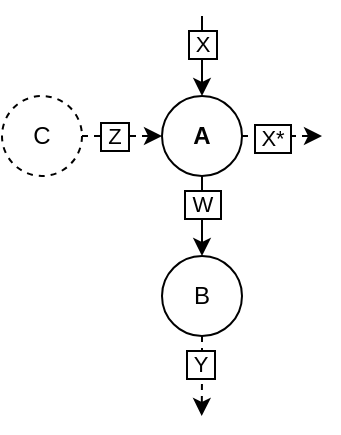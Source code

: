 <mxfile version="13.9.9" type="device" pages="2"><diagram id="wataASUWJRt7zqEckmbV" name="Object examples"><mxGraphModel dx="640" dy="440" grid="1" gridSize="10" guides="1" tooltips="1" connect="1" arrows="1" fold="1" page="1" pageScale="1" pageWidth="827" pageHeight="1169" math="0" shadow="0"><root><mxCell id="0"/><mxCell id="1" parent="0"/><mxCell id="UgMu86a0buvMJTq-uvJd-2" style="edgeStyle=orthogonalEdgeStyle;rounded=0;orthogonalLoop=1;jettySize=auto;html=1;exitX=1;exitY=0.5;exitDx=0;exitDy=0;dashed=1;" edge="1" parent="1" source="UgMu86a0buvMJTq-uvJd-1"><mxGeometry relative="1" as="geometry"><mxPoint x="320" y="300" as="targetPoint"/></mxGeometry></mxCell><mxCell id="UgMu86a0buvMJTq-uvJd-5" value="&amp;nbsp;X*&amp;nbsp;" style="edgeLabel;html=1;align=center;verticalAlign=middle;resizable=0;points=[];labelBorderColor=#000000;" vertex="1" connectable="0" parent="UgMu86a0buvMJTq-uvJd-2"><mxGeometry x="-0.278" y="-1" relative="1" as="geometry"><mxPoint as="offset"/></mxGeometry></mxCell><mxCell id="UgMu86a0buvMJTq-uvJd-3" style="edgeStyle=orthogonalEdgeStyle;rounded=0;orthogonalLoop=1;jettySize=auto;html=1;entryX=0.5;entryY=0;entryDx=0;entryDy=0;" edge="1" parent="1" target="UgMu86a0buvMJTq-uvJd-1"><mxGeometry relative="1" as="geometry"><mxPoint x="340" y="240" as="targetPoint"/><mxPoint x="260" y="240" as="sourcePoint"/><Array as="points"><mxPoint x="260" y="250"/></Array></mxGeometry></mxCell><mxCell id="UgMu86a0buvMJTq-uvJd-4" value="&amp;nbsp;X&amp;nbsp;" style="edgeLabel;html=1;align=center;verticalAlign=middle;resizable=0;points=[];labelBorderColor=#000000;" vertex="1" connectable="0" parent="UgMu86a0buvMJTq-uvJd-3"><mxGeometry x="-0.333" relative="1" as="geometry"><mxPoint as="offset"/></mxGeometry></mxCell><mxCell id="UgMu86a0buvMJTq-uvJd-11" style="edgeStyle=orthogonalEdgeStyle;rounded=0;orthogonalLoop=1;jettySize=auto;html=1;exitX=0.5;exitY=1;exitDx=0;exitDy=0;entryX=0.5;entryY=0;entryDx=0;entryDy=0;" edge="1" parent="1" source="UgMu86a0buvMJTq-uvJd-1" target="UgMu86a0buvMJTq-uvJd-10"><mxGeometry relative="1" as="geometry"/></mxCell><mxCell id="UgMu86a0buvMJTq-uvJd-12" value="&amp;nbsp;W&amp;nbsp;" style="edgeLabel;html=1;align=center;verticalAlign=middle;resizable=0;points=[];labelBorderColor=#000000;" vertex="1" connectable="0" parent="UgMu86a0buvMJTq-uvJd-11"><mxGeometry x="-0.296" relative="1" as="geometry"><mxPoint as="offset"/></mxGeometry></mxCell><mxCell id="UgMu86a0buvMJTq-uvJd-1" value="A" style="ellipse;whiteSpace=wrap;html=1;aspect=fixed;fontStyle=1;labelBackgroundColor=none;labelBorderColor=none;" vertex="1" parent="1"><mxGeometry x="240" y="280" width="40" height="40" as="geometry"/></mxCell><mxCell id="UgMu86a0buvMJTq-uvJd-6" value="" style="endArrow=classic;html=1;entryX=0;entryY=0.5;entryDx=0;entryDy=0;dashed=1;" edge="1" parent="1" target="UgMu86a0buvMJTq-uvJd-1"><mxGeometry width="50" height="50" relative="1" as="geometry"><mxPoint x="200" y="300" as="sourcePoint"/><mxPoint x="340" y="150" as="targetPoint"/></mxGeometry></mxCell><mxCell id="UgMu86a0buvMJTq-uvJd-8" value="&amp;nbsp;Z&amp;nbsp;" style="edgeLabel;html=1;align=center;verticalAlign=middle;resizable=0;points=[];labelBorderColor=#000000;" vertex="1" connectable="0" parent="UgMu86a0buvMJTq-uvJd-6"><mxGeometry x="-0.224" relative="1" as="geometry"><mxPoint as="offset"/></mxGeometry></mxCell><mxCell id="UgMu86a0buvMJTq-uvJd-13" style="edgeStyle=orthogonalEdgeStyle;rounded=0;orthogonalLoop=1;jettySize=auto;html=1;exitX=0.5;exitY=1;exitDx=0;exitDy=0;dashed=1;" edge="1" parent="1" source="UgMu86a0buvMJTq-uvJd-10"><mxGeometry relative="1" as="geometry"><mxPoint x="259.857" y="440" as="targetPoint"/></mxGeometry></mxCell><mxCell id="UgMu86a0buvMJTq-uvJd-14" value="&amp;nbsp;Y&amp;nbsp;" style="edgeLabel;html=1;align=center;verticalAlign=middle;resizable=0;points=[];labelBorderColor=#000000;" vertex="1" connectable="0" parent="UgMu86a0buvMJTq-uvJd-13"><mxGeometry x="-0.342" y="-1" relative="1" as="geometry"><mxPoint as="offset"/></mxGeometry></mxCell><mxCell id="UgMu86a0buvMJTq-uvJd-10" value="B" style="ellipse;whiteSpace=wrap;html=1;aspect=fixed;" vertex="1" parent="1"><mxGeometry x="240" y="360" width="40" height="40" as="geometry"/></mxCell><mxCell id="UgMu86a0buvMJTq-uvJd-19" value="C" style="ellipse;whiteSpace=wrap;html=1;aspect=fixed;dashed=1;" vertex="1" parent="1"><mxGeometry x="160" y="280" width="40" height="40" as="geometry"/></mxCell></root></mxGraphModel></diagram><diagram id="sksIMajybyekEiS9Ma_Y" name="Object create process"><mxGraphModel dx="768" dy="528" grid="1" gridSize="10" guides="1" tooltips="1" connect="1" arrows="1" fold="1" page="1" pageScale="1" pageWidth="827" pageHeight="1169" math="0" shadow="0"><root><mxCell id="YVq8I74B34uNrhHb3gFu-0"/><mxCell id="YVq8I74B34uNrhHb3gFu-1" parent="YVq8I74B34uNrhHb3gFu-0"/><mxCell id="YVq8I74B34uNrhHb3gFu-4" style="edgeStyle=orthogonalEdgeStyle;rounded=0;orthogonalLoop=1;jettySize=auto;html=1;exitX=0.5;exitY=1;exitDx=0;exitDy=0;entryX=0.5;entryY=0;entryDx=0;entryDy=0;" edge="1" parent="YVq8I74B34uNrhHb3gFu-1" source="YVq8I74B34uNrhHb3gFu-3" target="YVq8I74B34uNrhHb3gFu-6"><mxGeometry relative="1" as="geometry"><mxPoint x="310" y="310" as="targetPoint"/></mxGeometry></mxCell><mxCell id="YVq8I74B34uNrhHb3gFu-3" value="POST /objects&lt;br&gt;Request parameter: object&amp;nbsp;" style="rounded=1;whiteSpace=wrap;html=1;labelBackgroundColor=none;gradientColor=none;" vertex="1" parent="YVq8I74B34uNrhHb3gFu-1"><mxGeometry x="240" y="180" width="120" height="60" as="geometry"/></mxCell><mxCell id="YVq8I74B34uNrhHb3gFu-5" value="Error" style="rounded=1;whiteSpace=wrap;html=1;labelBackgroundColor=none;gradientColor=none;" vertex="1" parent="YVq8I74B34uNrhHb3gFu-1"><mxGeometry x="440" y="330" width="120" height="60" as="geometry"/></mxCell><mxCell id="YVq8I74B34uNrhHb3gFu-7" style="edgeStyle=orthogonalEdgeStyle;rounded=0;orthogonalLoop=1;jettySize=auto;html=1;exitX=1;exitY=0.5;exitDx=0;exitDy=0;entryX=0;entryY=0.5;entryDx=0;entryDy=0;" edge="1" parent="YVq8I74B34uNrhHb3gFu-1" source="YVq8I74B34uNrhHb3gFu-6" target="YVq8I74B34uNrhHb3gFu-5"><mxGeometry relative="1" as="geometry"/></mxCell><mxCell id="YVq8I74B34uNrhHb3gFu-8" value="&amp;nbsp;NO&amp;nbsp;" style="edgeLabel;html=1;align=center;verticalAlign=middle;resizable=0;points=[];labelBorderColor=#000000;" vertex="1" connectable="0" parent="YVq8I74B34uNrhHb3gFu-7"><mxGeometry x="-0.267" y="-1" relative="1" as="geometry"><mxPoint as="offset"/></mxGeometry></mxCell><mxCell id="YVq8I74B34uNrhHb3gFu-10" style="edgeStyle=orthogonalEdgeStyle;rounded=0;orthogonalLoop=1;jettySize=auto;html=1;exitX=0.5;exitY=1;exitDx=0;exitDy=0;entryX=0.5;entryY=0;entryDx=0;entryDy=0;" edge="1" parent="YVq8I74B34uNrhHb3gFu-1" source="YVq8I74B34uNrhHb3gFu-6" target="YVq8I74B34uNrhHb3gFu-9"><mxGeometry relative="1" as="geometry"/></mxCell><mxCell id="YVq8I74B34uNrhHb3gFu-11" value="&amp;nbsp;YES&amp;nbsp;" style="edgeLabel;html=1;align=center;verticalAlign=middle;resizable=0;points=[];labelBorderColor=#000000;" vertex="1" connectable="0" parent="YVq8I74B34uNrhHb3gFu-10"><mxGeometry x="-0.249" y="1" relative="1" as="geometry"><mxPoint as="offset"/></mxGeometry></mxCell><mxCell id="YVq8I74B34uNrhHb3gFu-6" value="Is &lt;br&gt;request &lt;br&gt;format &lt;br&gt;valid?" style="rhombus;whiteSpace=wrap;html=1;labelBackgroundColor=none;gradientColor=none;" vertex="1" parent="YVq8I74B34uNrhHb3gFu-1"><mxGeometry x="245" y="320" width="110" height="80" as="geometry"/></mxCell><mxCell id="YVq8I74B34uNrhHb3gFu-19" style="edgeStyle=orthogonalEdgeStyle;rounded=0;orthogonalLoop=1;jettySize=auto;html=1;exitX=0.5;exitY=1;exitDx=0;exitDy=0;entryX=0.5;entryY=0;entryDx=0;entryDy=0;" edge="1" parent="YVq8I74B34uNrhHb3gFu-1" source="YVq8I74B34uNrhHb3gFu-9" target="YVq8I74B34uNrhHb3gFu-17"><mxGeometry relative="1" as="geometry"/></mxCell><mxCell id="YVq8I74B34uNrhHb3gFu-9" value="Load class for object" style="rounded=1;whiteSpace=wrap;html=1;labelBackgroundColor=none;gradientColor=none;" vertex="1" parent="YVq8I74B34uNrhHb3gFu-1"><mxGeometry x="240" y="480" width="120" height="60" as="geometry"/></mxCell><mxCell id="YVq8I74B34uNrhHb3gFu-12" value="Error" style="rounded=1;whiteSpace=wrap;html=1;labelBackgroundColor=none;gradientColor=none;" vertex="1" parent="YVq8I74B34uNrhHb3gFu-1"><mxGeometry x="440" y="620" width="120" height="60" as="geometry"/></mxCell><mxCell id="YVq8I74B34uNrhHb3gFu-13" style="edgeStyle=orthogonalEdgeStyle;rounded=0;orthogonalLoop=1;jettySize=auto;html=1;exitX=1;exitY=0.5;exitDx=0;exitDy=0;entryX=0;entryY=0.5;entryDx=0;entryDy=0;" edge="1" source="YVq8I74B34uNrhHb3gFu-17" target="YVq8I74B34uNrhHb3gFu-12" parent="YVq8I74B34uNrhHb3gFu-1"><mxGeometry relative="1" as="geometry"/></mxCell><mxCell id="YVq8I74B34uNrhHb3gFu-14" value="&amp;nbsp;NO&amp;nbsp;" style="edgeLabel;html=1;align=center;verticalAlign=middle;resizable=0;points=[];labelBorderColor=#000000;" vertex="1" connectable="0" parent="YVq8I74B34uNrhHb3gFu-13"><mxGeometry x="-0.267" y="-1" relative="1" as="geometry"><mxPoint as="offset"/></mxGeometry></mxCell><mxCell id="YVq8I74B34uNrhHb3gFu-15" style="edgeStyle=orthogonalEdgeStyle;rounded=0;orthogonalLoop=1;jettySize=auto;html=1;exitX=0.5;exitY=1;exitDx=0;exitDy=0;entryX=0.5;entryY=0;entryDx=0;entryDy=0;" edge="1" source="YVq8I74B34uNrhHb3gFu-17" target="YVq8I74B34uNrhHb3gFu-18" parent="YVq8I74B34uNrhHb3gFu-1"><mxGeometry relative="1" as="geometry"/></mxCell><mxCell id="YVq8I74B34uNrhHb3gFu-16" value="&amp;nbsp;YES&amp;nbsp;" style="edgeLabel;html=1;align=center;verticalAlign=middle;resizable=0;points=[];labelBorderColor=#000000;" vertex="1" connectable="0" parent="YVq8I74B34uNrhHb3gFu-15"><mxGeometry x="-0.249" y="1" relative="1" as="geometry"><mxPoint as="offset"/></mxGeometry></mxCell><mxCell id="YVq8I74B34uNrhHb3gFu-17" value="Is object &lt;br&gt;valid for &lt;br&gt;class?" style="rhombus;whiteSpace=wrap;html=1;labelBackgroundColor=none;gradientColor=none;" vertex="1" parent="YVq8I74B34uNrhHb3gFu-1"><mxGeometry x="250" y="610" width="100" height="80" as="geometry"/></mxCell><mxCell id="YVq8I74B34uNrhHb3gFu-21" style="edgeStyle=orthogonalEdgeStyle;rounded=0;orthogonalLoop=1;jettySize=auto;html=1;exitX=0.5;exitY=1;exitDx=0;exitDy=0;entryX=0.5;entryY=0;entryDx=0;entryDy=0;" edge="1" parent="YVq8I74B34uNrhHb3gFu-1" source="YVq8I74B34uNrhHb3gFu-18" target="YVq8I74B34uNrhHb3gFu-20"><mxGeometry relative="1" as="geometry"/></mxCell><mxCell id="YVq8I74B34uNrhHb3gFu-18" value="Build db query" style="rounded=1;whiteSpace=wrap;html=1;labelBackgroundColor=none;gradientColor=none;" vertex="1" parent="YVq8I74B34uNrhHb3gFu-1"><mxGeometry x="240" y="770" width="120" height="60" as="geometry"/></mxCell><mxCell id="YVq8I74B34uNrhHb3gFu-20" value="Execute db query" style="rounded=1;whiteSpace=wrap;html=1;labelBackgroundColor=none;gradientColor=none;" vertex="1" parent="YVq8I74B34uNrhHb3gFu-1"><mxGeometry x="240" y="910" width="120" height="60" as="geometry"/></mxCell></root></mxGraphModel></diagram></mxfile>